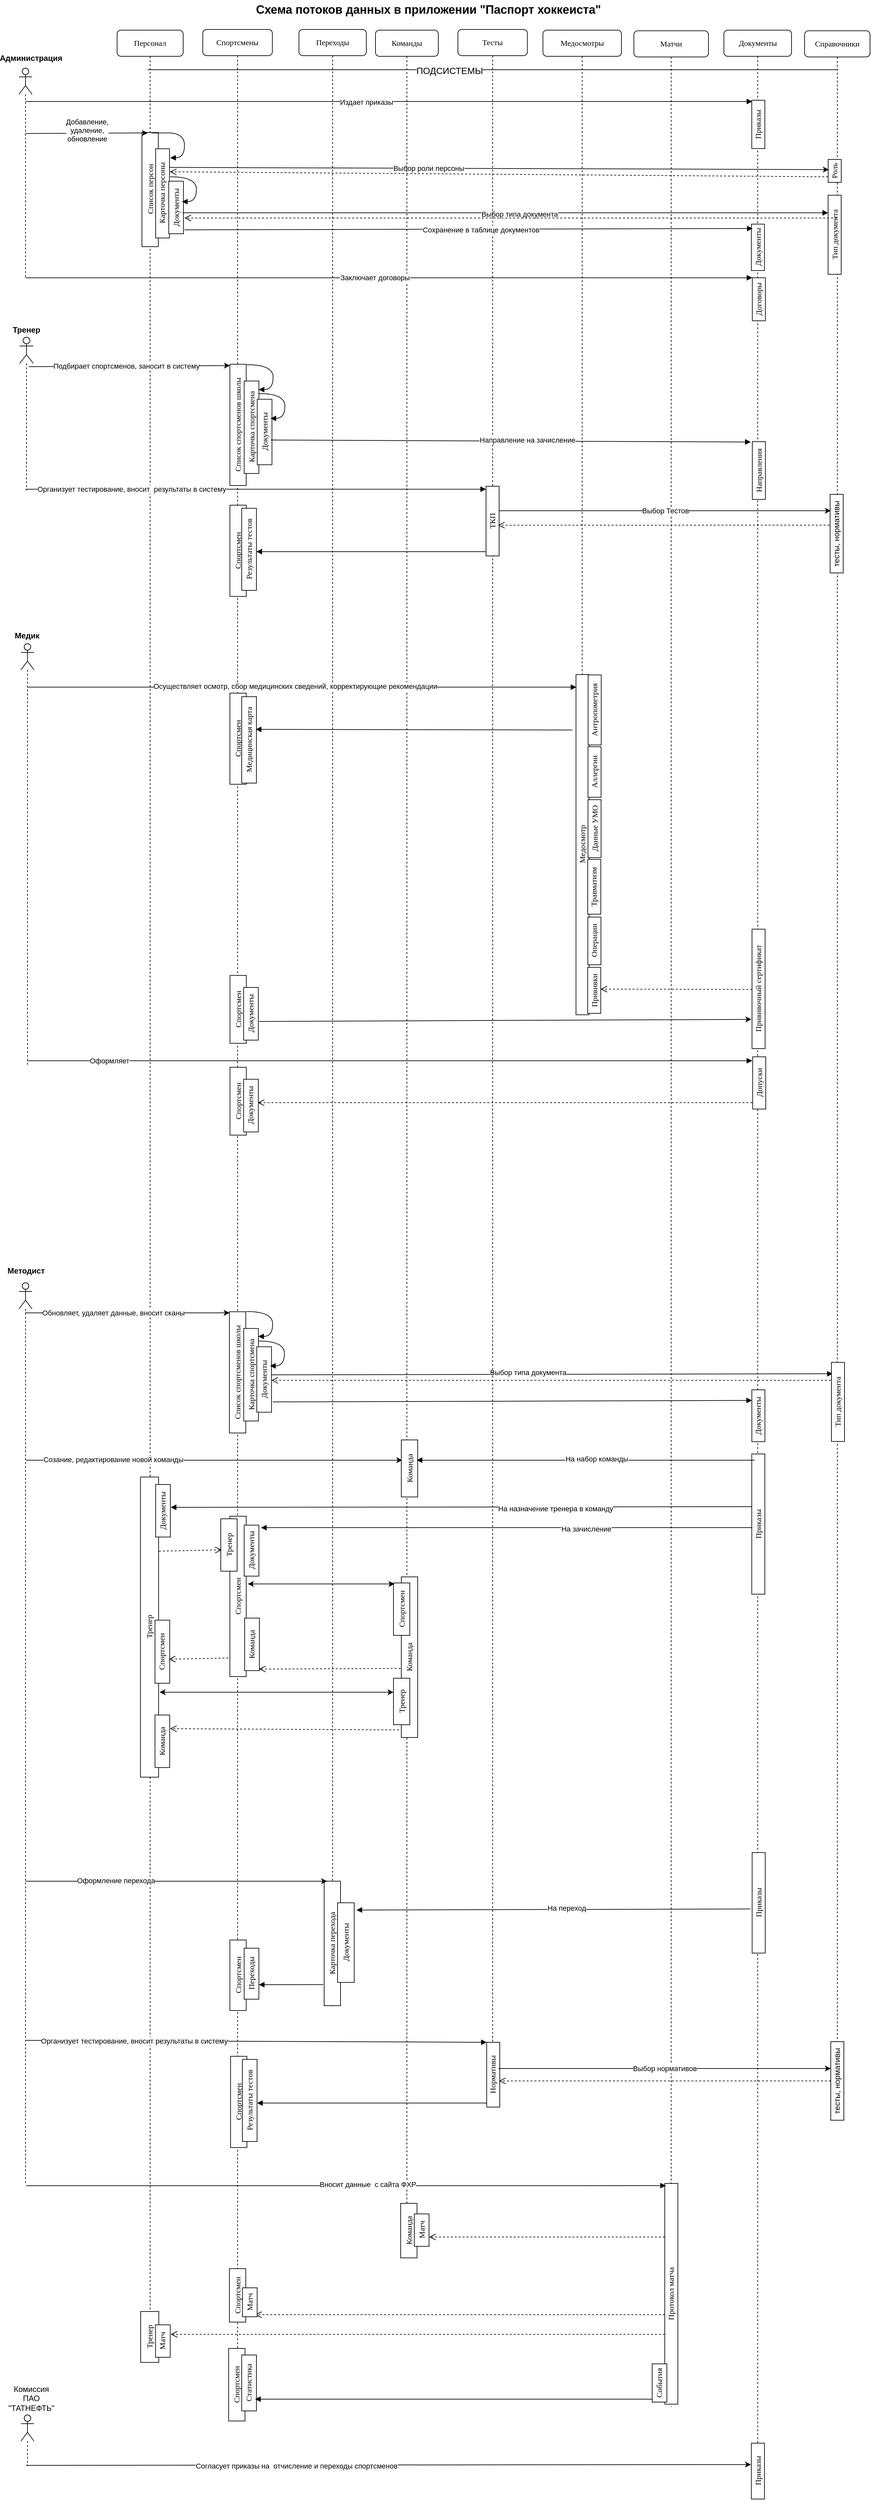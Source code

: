 <mxfile version="22.0.4" type="github">
  <diagram name="Page-1" id="ykxJk71dv9v_vAQylzTN">
    <mxGraphModel dx="1020" dy="720" grid="1" gridSize="10" guides="1" tooltips="1" connect="1" arrows="1" fold="1" page="1" pageScale="1" pageWidth="1169" pageHeight="827" math="0" shadow="0">
      <root>
        <mxCell id="0" />
        <mxCell id="1" parent="0" />
        <mxCell id="f27edlvPX0rT_J85qjWV-23" value="Справочники" style="shape=umlLifeline;perimeter=lifelinePerimeter;whiteSpace=wrap;html=1;container=1;collapsible=0;recursiveResize=0;outlineConnect=0;rounded=1;shadow=0;comic=0;labelBackgroundColor=none;strokeWidth=1;fontFamily=Verdana;fontSize=12;align=center;" parent="1" vertex="1">
          <mxGeometry x="1260" y="81" width="100" height="3189" as="geometry" />
        </mxCell>
        <mxCell id="f27edlvPX0rT_J85qjWV-24" value="Роль" style="html=1;points=[];perimeter=orthogonalPerimeter;rounded=0;shadow=0;comic=0;labelBackgroundColor=none;strokeWidth=1;fontFamily=Verdana;fontSize=12;align=center;rotation=-90;" parent="f27edlvPX0rT_J85qjWV-23" vertex="1">
          <mxGeometry x="28.5" y="204" width="35" height="20" as="geometry" />
        </mxCell>
        <mxCell id="f27edlvPX0rT_J85qjWV-25" value="Тип документа" style="html=1;points=[];perimeter=orthogonalPerimeter;rounded=0;shadow=0;comic=0;labelBackgroundColor=none;strokeWidth=1;fontFamily=Verdana;fontSize=12;align=center;rotation=-90;" parent="f27edlvPX0rT_J85qjWV-23" vertex="1">
          <mxGeometry x="-14.49" y="301.51" width="120.79" height="20" as="geometry" />
        </mxCell>
        <mxCell id="Mqjokr3Y3C_jF4ziscQe-2" value="тесты, нормативы" style="rounded=0;whiteSpace=wrap;html=1;rotation=-90;" parent="f27edlvPX0rT_J85qjWV-23" vertex="1">
          <mxGeometry x="-11" y="758" width="120" height="20" as="geometry" />
        </mxCell>
        <mxCell id="hdvwLAnWylqwT9mtSvy4-13" value="тесты, нормативы" style="rounded=0;whiteSpace=wrap;html=1;rotation=-90;" parent="f27edlvPX0rT_J85qjWV-23" vertex="1">
          <mxGeometry x="-10" y="3121" width="120" height="20" as="geometry" />
        </mxCell>
        <mxCell id="f27edlvPX0rT_J85qjWV-16" value="Матчи" style="shape=umlLifeline;perimeter=lifelinePerimeter;whiteSpace=wrap;html=1;container=1;collapsible=0;recursiveResize=0;outlineConnect=0;rounded=1;shadow=0;comic=0;labelBackgroundColor=none;strokeWidth=1;fontFamily=Verdana;fontSize=12;align=center;" parent="1" vertex="1">
          <mxGeometry x="999" y="81" width="114" height="3629" as="geometry" />
        </mxCell>
        <mxCell id="f27edlvPX0rT_J85qjWV-17" value="Протокол матча" style="html=1;points=[];perimeter=orthogonalPerimeter;rounded=0;shadow=0;comic=0;labelBackgroundColor=none;strokeWidth=1;fontFamily=Verdana;fontSize=12;align=center;rotation=-90;" parent="f27edlvPX0rT_J85qjWV-16" vertex="1">
          <mxGeometry x="-111.31" y="3446.09" width="337.05" height="20" as="geometry" />
        </mxCell>
        <mxCell id="f27edlvPX0rT_J85qjWV-21" value="&lt;div style=&quot;direction: ltr;&quot;&gt;&lt;span style=&quot;background-color: initial;&quot;&gt;События&lt;/span&gt;&lt;/div&gt;" style="html=1;points=[];perimeter=orthogonalPerimeter;rounded=0;shadow=0;comic=0;labelBackgroundColor=none;strokeWidth=1;fontFamily=Verdana;fontSize=12;align=center;direction=west;rotation=-90;" parent="f27edlvPX0rT_J85qjWV-16" vertex="1">
          <mxGeometry x="10" y="3581" width="58.41" height="22.5" as="geometry" />
        </mxCell>
        <mxCell id="f27edlvPX0rT_J85qjWV-26" value="Персонал" style="shape=umlLifeline;perimeter=lifelinePerimeter;whiteSpace=wrap;html=1;container=1;collapsible=0;recursiveResize=0;outlineConnect=0;rounded=1;shadow=0;comic=0;labelBackgroundColor=none;strokeWidth=1;fontFamily=Verdana;fontSize=12;align=center;" parent="1" vertex="1">
          <mxGeometry x="209" y="80" width="101" height="3560" as="geometry" />
        </mxCell>
        <mxCell id="f27edlvPX0rT_J85qjWV-27" value="&lt;div style=&quot;direction: ltr;&quot;&gt;&lt;span style=&quot;background-color: initial;&quot;&gt;Список персон&lt;/span&gt;&lt;/div&gt;" style="html=1;points=[];perimeter=orthogonalPerimeter;rounded=0;shadow=0;comic=0;labelBackgroundColor=none;strokeWidth=1;fontFamily=Verdana;fontSize=12;align=center;direction=west;rotation=-90;" parent="f27edlvPX0rT_J85qjWV-26" vertex="1">
          <mxGeometry x="-36.69" y="231.0" width="174.38" height="25" as="geometry" />
        </mxCell>
        <mxCell id="f27edlvPX0rT_J85qjWV-28" value="&lt;div style=&quot;direction: ltr;&quot;&gt;&lt;span style=&quot;background-color: initial;&quot;&gt;Карточка персоны&lt;/span&gt;&lt;/div&gt;" style="html=1;points=[];perimeter=orthogonalPerimeter;rounded=0;shadow=0;comic=0;labelBackgroundColor=none;strokeWidth=1;fontFamily=Verdana;fontSize=12;align=center;direction=west;rotation=-90;" parent="f27edlvPX0rT_J85qjWV-26" vertex="1">
          <mxGeometry x="1.4" y="238.73" width="136.27" height="21.18" as="geometry" />
        </mxCell>
        <mxCell id="f27edlvPX0rT_J85qjWV-29" value="&lt;div style=&quot;direction: ltr;&quot;&gt;&lt;span style=&quot;background-color: initial;&quot;&gt;Документы&lt;/span&gt;&lt;/div&gt;" style="html=1;points=[];perimeter=orthogonalPerimeter;rounded=0;shadow=0;comic=0;labelBackgroundColor=none;strokeWidth=1;fontFamily=Verdana;fontSize=12;align=center;direction=west;rotation=-90;" parent="f27edlvPX0rT_J85qjWV-26" vertex="1">
          <mxGeometry x="50.1" y="259.6" width="80.2" height="22.5" as="geometry" />
        </mxCell>
        <mxCell id="f27edlvPX0rT_J85qjWV-30" value="" style="html=1;verticalAlign=bottom;endArrow=block;labelBackgroundColor=none;fontFamily=Verdana;fontSize=12;elbow=vertical;edgeStyle=orthogonalEdgeStyle;curved=1;exitX=0.01;exitY=0.44;exitDx=0;exitDy=0;exitPerimeter=0;" parent="f27edlvPX0rT_J85qjWV-26" source="f27edlvPX0rT_J85qjWV-27" edge="1">
          <mxGeometry relative="1" as="geometry">
            <mxPoint x="62.82" y="157" as="sourcePoint" />
            <mxPoint x="81.2" y="195" as="targetPoint" />
            <Array as="points">
              <mxPoint x="52" y="157" />
              <mxPoint x="103" y="157" />
              <mxPoint x="103" y="195" />
            </Array>
          </mxGeometry>
        </mxCell>
        <mxCell id="f27edlvPX0rT_J85qjWV-31" value="" style="html=1;verticalAlign=bottom;endArrow=block;labelBackgroundColor=none;fontFamily=Verdana;fontSize=12;elbow=vertical;edgeStyle=orthogonalEdgeStyle;curved=1;" parent="f27edlvPX0rT_J85qjWV-26" edge="1">
          <mxGeometry relative="1" as="geometry">
            <mxPoint x="81.2" y="224" as="sourcePoint" />
            <mxPoint x="99.2" y="262" as="targetPoint" />
            <Array as="points">
              <mxPoint x="121.2" y="224" />
              <mxPoint x="121.2" y="262" />
            </Array>
          </mxGeometry>
        </mxCell>
        <mxCell id="f27edlvPX0rT_J85qjWV-34" value="Тренер" style="html=1;points=[];perimeter=orthogonalPerimeter;rounded=0;shadow=0;comic=0;labelBackgroundColor=none;strokeWidth=1;fontFamily=Verdana;fontSize=12;align=center;rotation=-90;" parent="f27edlvPX0rT_J85qjWV-26" vertex="1">
          <mxGeometry x="-179.59" y="2425.03" width="458.39" height="27.73" as="geometry" />
        </mxCell>
        <mxCell id="f27edlvPX0rT_J85qjWV-37" value="Тренер" style="html=1;points=[];perimeter=orthogonalPerimeter;rounded=0;shadow=0;comic=0;labelBackgroundColor=none;strokeWidth=1;fontFamily=Verdana;fontSize=12;align=center;rotation=-90;" parent="f27edlvPX0rT_J85qjWV-26" vertex="1">
          <mxGeometry x="11" y="3509.12" width="77.77" height="27.73" as="geometry" />
        </mxCell>
        <mxCell id="f27edlvPX0rT_J85qjWV-38" value="&lt;div style=&quot;direction: ltr;&quot;&gt;&lt;span style=&quot;background-color: initial;&quot;&gt;Матч&lt;/span&gt;&lt;/div&gt;" style="html=1;points=[];perimeter=orthogonalPerimeter;rounded=0;shadow=0;comic=0;labelBackgroundColor=none;strokeWidth=1;fontFamily=Verdana;fontSize=12;align=center;direction=west;rotation=-90;" parent="f27edlvPX0rT_J85qjWV-26" vertex="1">
          <mxGeometry x="45.21" y="3518" width="49.55" height="22.5" as="geometry" />
        </mxCell>
        <mxCell id="f27edlvPX0rT_J85qjWV-99" value="" style="endArrow=classic;html=1;rounded=0;" parent="f27edlvPX0rT_J85qjWV-26" edge="1">
          <mxGeometry width="50" height="50" relative="1" as="geometry">
            <mxPoint x="-140.5" y="1959" as="sourcePoint" />
            <mxPoint x="172" y="1959" as="targetPoint" />
          </mxGeometry>
        </mxCell>
        <mxCell id="f27edlvPX0rT_J85qjWV-100" value="Обновляет, удаляет данные, вносит сканы" style="edgeLabel;html=1;align=center;verticalAlign=middle;resizable=0;points=[];" parent="f27edlvPX0rT_J85qjWV-99" vertex="1" connectable="0">
          <mxGeometry x="-0.497" y="1" relative="1" as="geometry">
            <mxPoint x="56" y="1" as="offset" />
          </mxGeometry>
        </mxCell>
        <mxCell id="tbXqZCxcv9YD3rP0Q4Ke-30" value="&lt;div style=&quot;direction: ltr;&quot;&gt;&lt;span style=&quot;background-color: initial;&quot;&gt;Команда&lt;/span&gt;&lt;/div&gt;" style="html=1;points=[];perimeter=orthogonalPerimeter;rounded=0;shadow=0;comic=0;labelBackgroundColor=none;strokeWidth=1;fontFamily=Verdana;fontSize=12;align=center;direction=west;rotation=-90;" parent="f27edlvPX0rT_J85qjWV-26" vertex="1">
          <mxGeometry x="29.08" y="2602" width="80.2" height="22.5" as="geometry" />
        </mxCell>
        <mxCell id="tbXqZCxcv9YD3rP0Q4Ke-44" value="&lt;div style=&quot;direction: ltr;&quot;&gt;&lt;span style=&quot;background-color: initial;&quot;&gt;Спортсмен&lt;/span&gt;&lt;/div&gt;" style="html=1;points=[];perimeter=orthogonalPerimeter;rounded=0;shadow=0;comic=0;labelBackgroundColor=none;strokeWidth=1;fontFamily=Verdana;fontSize=12;align=center;direction=west;rotation=-90;" parent="f27edlvPX0rT_J85qjWV-26" vertex="1">
          <mxGeometry x="20.97" y="2465.23" width="96.41" height="22.5" as="geometry" />
        </mxCell>
        <mxCell id="f27edlvPX0rT_J85qjWV-39" value="" style="endArrow=classic;html=1;rounded=0;entryX=0.557;entryY=0.05;entryDx=0;entryDy=0;entryPerimeter=0;exitX=0.209;exitY=-0.025;exitDx=0;exitDy=0;exitPerimeter=0;" parent="1" source="f27edlvPX0rT_J85qjWV-28" target="f27edlvPX0rT_J85qjWV-24" edge="1">
          <mxGeometry width="50" height="50" relative="1" as="geometry">
            <mxPoint x="292" y="492" as="sourcePoint" />
            <mxPoint x="952" y="492" as="targetPoint" />
            <Array as="points" />
          </mxGeometry>
        </mxCell>
        <mxCell id="f27edlvPX0rT_J85qjWV-40" value="Выбор роли персоны" style="edgeLabel;html=1;align=center;verticalAlign=middle;resizable=0;points=[];" parent="f27edlvPX0rT_J85qjWV-39" vertex="1" connectable="0">
          <mxGeometry x="-0.215" relative="1" as="geometry">
            <mxPoint as="offset" />
          </mxGeometry>
        </mxCell>
        <mxCell id="f27edlvPX0rT_J85qjWV-41" value="" style="endArrow=classic;html=1;rounded=0;entryX=0.004;entryY=0.64;entryDx=0;entryDy=0;entryPerimeter=0;" parent="1" target="f27edlvPX0rT_J85qjWV-27" edge="1">
          <mxGeometry width="50" height="50" relative="1" as="geometry">
            <mxPoint x="69.5" y="237.936" as="sourcePoint" />
            <mxPoint x="250" y="238" as="targetPoint" />
          </mxGeometry>
        </mxCell>
        <mxCell id="f27edlvPX0rT_J85qjWV-42" value="Добавление,&lt;br&gt;удаление,&lt;br&gt;обновление" style="edgeLabel;html=1;align=center;verticalAlign=middle;resizable=0;points=[];" parent="f27edlvPX0rT_J85qjWV-41" vertex="1" connectable="0">
          <mxGeometry x="-0.572" y="1" relative="1" as="geometry">
            <mxPoint x="53" y="-4" as="offset" />
          </mxGeometry>
        </mxCell>
        <mxCell id="f27edlvPX0rT_J85qjWV-43" value="Переходы" style="shape=umlLifeline;perimeter=lifelinePerimeter;whiteSpace=wrap;html=1;container=1;collapsible=0;recursiveResize=0;outlineConnect=0;rounded=1;shadow=0;comic=0;labelBackgroundColor=none;strokeWidth=1;fontFamily=Verdana;fontSize=12;align=center;" parent="1" vertex="1">
          <mxGeometry x="487" y="79" width="103" height="3021" as="geometry" />
        </mxCell>
        <mxCell id="f27edlvPX0rT_J85qjWV-44" value="&lt;div style=&quot;direction: ltr;&quot;&gt;&lt;span style=&quot;background-color: initial;&quot;&gt;Карточка перехода&lt;/span&gt;&lt;/div&gt;" style="html=1;points=[];perimeter=orthogonalPerimeter;rounded=0;shadow=0;comic=0;labelBackgroundColor=none;strokeWidth=1;fontFamily=Verdana;fontSize=12;align=center;direction=west;rotation=-90;" parent="f27edlvPX0rT_J85qjWV-43" vertex="1">
          <mxGeometry x="-44.06" y="2910.48" width="190.18" height="25" as="geometry" />
        </mxCell>
        <mxCell id="f27edlvPX0rT_J85qjWV-47" value="&lt;div style=&quot;direction: ltr;&quot;&gt;Документы&lt;/div&gt;" style="html=1;points=[];perimeter=orthogonalPerimeter;rounded=0;shadow=0;comic=0;labelBackgroundColor=none;strokeWidth=1;fontFamily=Verdana;fontSize=12;align=center;direction=west;rotation=-90;" parent="f27edlvPX0rT_J85qjWV-43" vertex="1">
          <mxGeometry x="10.93" y="2909" width="121.63" height="25.49" as="geometry" />
        </mxCell>
        <mxCell id="f27edlvPX0rT_J85qjWV-50" value="" style="shape=umlLifeline;perimeter=lifelinePerimeter;whiteSpace=wrap;html=1;container=1;dropTarget=0;collapsible=0;recursiveResize=0;outlineConnect=0;portConstraint=eastwest;newEdgeStyle={&quot;curved&quot;:0,&quot;rounded&quot;:0};participant=umlActor;" parent="1" vertex="1">
          <mxGeometry x="59" y="1993" width="20" height="1377" as="geometry" />
        </mxCell>
        <mxCell id="f27edlvPX0rT_J85qjWV-51" value="" style="endArrow=classic;html=1;rounded=0;" parent="1" source="f27edlvPX0rT_J85qjWV-50" edge="1">
          <mxGeometry width="50" height="50" relative="1" as="geometry">
            <mxPoint x="71.78" y="2907.03" as="sourcePoint" />
            <mxPoint x="530" y="2907" as="targetPoint" />
            <Array as="points">
              <mxPoint x="157.85" y="2907.03" />
            </Array>
          </mxGeometry>
        </mxCell>
        <mxCell id="f27edlvPX0rT_J85qjWV-52" value="Оформление перехода" style="edgeLabel;html=1;align=center;verticalAlign=middle;resizable=0;points=[];" parent="f27edlvPX0rT_J85qjWV-51" vertex="1" connectable="0">
          <mxGeometry x="-0.572" y="1" relative="1" as="geometry">
            <mxPoint x="39" as="offset" />
          </mxGeometry>
        </mxCell>
        <mxCell id="f27edlvPX0rT_J85qjWV-82" value="&lt;div style=&quot;direction: ltr;&quot;&gt;&lt;span style=&quot;background-color: initial;&quot;&gt;Документы&lt;/span&gt;&lt;/div&gt;" style="html=1;points=[];perimeter=orthogonalPerimeter;rounded=0;shadow=0;comic=0;labelBackgroundColor=none;strokeWidth=1;fontFamily=Verdana;fontSize=12;align=center;direction=west;rotation=-90;" parent="1" vertex="1">
          <mxGeometry x="239.09" y="2330" width="80.2" height="22.5" as="geometry" />
        </mxCell>
        <mxCell id="f27edlvPX0rT_J85qjWV-83" value="" style="endArrow=classic;html=1;rounded=0;entryX=0.9;entryY=0.962;entryDx=0;entryDy=0;entryPerimeter=0;" parent="1" edge="1">
          <mxGeometry width="50" height="50" relative="1" as="geometry">
            <mxPoint x="69.75" y="2263.998" as="sourcePoint" />
            <mxPoint x="644.995" y="2263.979" as="targetPoint" />
          </mxGeometry>
        </mxCell>
        <mxCell id="f27edlvPX0rT_J85qjWV-84" value="&lt;b&gt;&lt;font style=&quot;font-size: 12px;&quot;&gt;Тренер&lt;/font&gt;&lt;/b&gt;" style="edgeLabel;html=1;align=center;verticalAlign=middle;resizable=0;points=[];" parent="f27edlvPX0rT_J85qjWV-83" vertex="1" connectable="0">
          <mxGeometry x="-0.497" y="1" relative="1" as="geometry">
            <mxPoint x="-144" y="-1725" as="offset" />
          </mxGeometry>
        </mxCell>
        <mxCell id="tbXqZCxcv9YD3rP0Q4Ke-26" value="Созание, редактирование новой команды" style="edgeLabel;html=1;align=center;verticalAlign=middle;resizable=0;points=[];" parent="f27edlvPX0rT_J85qjWV-83" vertex="1" connectable="0">
          <mxGeometry x="-0.535" y="1" relative="1" as="geometry">
            <mxPoint as="offset" />
          </mxGeometry>
        </mxCell>
        <mxCell id="LgTRukzydeiG_BwK3OPo-49" value="&lt;b&gt;&lt;font style=&quot;font-size: 12px;&quot;&gt;Медик&lt;/font&gt;&lt;/b&gt;" style="edgeLabel;html=1;align=center;verticalAlign=middle;resizable=0;points=[];" parent="f27edlvPX0rT_J85qjWV-83" vertex="1" connectable="0">
          <mxGeometry x="-0.497" y="1" relative="1" as="geometry">
            <mxPoint x="-143" y="-1258" as="offset" />
          </mxGeometry>
        </mxCell>
        <mxCell id="f27edlvPX0rT_J85qjWV-91" value="" style="html=1;verticalAlign=bottom;endArrow=block;curved=0;rounded=0;exitX=0.602;exitY=0.064;exitDx=0;exitDy=0;exitPerimeter=0;" parent="1" source="f27edlvPX0rT_J85qjWV-29" target="f27edlvPX0rT_J85qjWV-25" edge="1">
          <mxGeometry width="80" relative="1" as="geometry">
            <mxPoint x="739" y="697" as="sourcePoint" />
            <mxPoint x="1336.005" y="566.03" as="targetPoint" />
          </mxGeometry>
        </mxCell>
        <mxCell id="f27edlvPX0rT_J85qjWV-92" value="Выбор типа документа" style="edgeLabel;html=1;align=center;verticalAlign=middle;resizable=0;points=[];" parent="f27edlvPX0rT_J85qjWV-91" vertex="1" connectable="0">
          <mxGeometry x="-0.278" y="-2" relative="1" as="geometry">
            <mxPoint x="158" as="offset" />
          </mxGeometry>
        </mxCell>
        <mxCell id="f27edlvPX0rT_J85qjWV-94" value="" style="html=1;verticalAlign=bottom;endArrow=open;dashed=1;endSize=8;curved=0;rounded=0;entryX=0.851;entryY=-0.069;entryDx=0;entryDy=0;entryPerimeter=0;" parent="1" source="f27edlvPX0rT_J85qjWV-23" edge="1">
          <mxGeometry relative="1" as="geometry">
            <mxPoint x="1341.895" y="368.943" as="sourcePoint" />
            <mxPoint x="312.002" y="367.0" as="targetPoint" />
          </mxGeometry>
        </mxCell>
        <mxCell id="f27edlvPX0rT_J85qjWV-95" value="" style="html=1;verticalAlign=bottom;endArrow=open;dashed=1;endSize=8;curved=0;rounded=0;exitX=0.243;exitY=0;exitDx=0;exitDy=0;exitPerimeter=0;entryX=0.258;entryY=-0.025;entryDx=0;entryDy=0;entryPerimeter=0;" parent="1" source="f27edlvPX0rT_J85qjWV-24" target="f27edlvPX0rT_J85qjWV-28" edge="1">
          <mxGeometry relative="1" as="geometry">
            <mxPoint x="819" y="727" as="sourcePoint" />
            <mxPoint x="289" y="507" as="targetPoint" />
          </mxGeometry>
        </mxCell>
        <mxCell id="f27edlvPX0rT_J85qjWV-96" value="" style="html=1;verticalAlign=bottom;endArrow=block;curved=0;rounded=0;exitX=0.429;exitY=0.062;exitDx=0;exitDy=0;exitPerimeter=0;entryX=0.856;entryY=0.1;entryDx=0;entryDy=0;entryPerimeter=0;" parent="1" source="tbXqZCxcv9YD3rP0Q4Ke-6" target="hdvwLAnWylqwT9mtSvy4-1" edge="1">
          <mxGeometry width="80" relative="1" as="geometry">
            <mxPoint x="448.008" y="2128.05" as="sourcePoint" />
            <mxPoint x="1350" y="2135" as="targetPoint" />
          </mxGeometry>
        </mxCell>
        <mxCell id="f27edlvPX0rT_J85qjWV-97" value="Выбор типа документа" style="edgeLabel;html=1;align=center;verticalAlign=middle;resizable=0;points=[];" parent="f27edlvPX0rT_J85qjWV-96" vertex="1" connectable="0">
          <mxGeometry x="0.114" y="-2" relative="1" as="geometry">
            <mxPoint x="-85" y="-5" as="offset" />
          </mxGeometry>
        </mxCell>
        <mxCell id="f27edlvPX0rT_J85qjWV-132" value="" style="html=1;verticalAlign=bottom;endArrow=open;dashed=1;endSize=8;curved=0;rounded=0;" parent="1" source="f27edlvPX0rT_J85qjWV-17" edge="1">
          <mxGeometry relative="1" as="geometry">
            <mxPoint x="790" y="3579" as="sourcePoint" />
            <mxPoint x="420" y="3569" as="targetPoint" />
          </mxGeometry>
        </mxCell>
        <mxCell id="f27edlvPX0rT_J85qjWV-140" value="&lt;b&gt;Методист&lt;/b&gt;" style="text;html=1;strokeColor=none;fillColor=none;align=center;verticalAlign=middle;whiteSpace=wrap;rounded=0;" parent="1" vertex="1">
          <mxGeometry x="37.5" y="1959" width="64" height="32" as="geometry" />
        </mxCell>
        <mxCell id="f27edlvPX0rT_J85qjWV-141" value="&lt;font style=&quot;font-size: 18px;&quot;&gt;&lt;b style=&quot;&quot;&gt;Схема потоков данных в приложении &quot;Паспорт хоккеиста&quot;&lt;/b&gt;&lt;/font&gt;" style="text;html=1;strokeColor=none;fillColor=none;align=center;verticalAlign=middle;whiteSpace=wrap;rounded=0;" parent="1" vertex="1">
          <mxGeometry x="310" y="34" width="750" height="30" as="geometry" />
        </mxCell>
        <mxCell id="f27edlvPX0rT_J85qjWV-144" value="Спортсмены" style="shape=umlLifeline;perimeter=lifelinePerimeter;whiteSpace=wrap;html=1;container=0;collapsible=0;recursiveResize=0;outlineConnect=0;rounded=1;shadow=0;comic=0;labelBackgroundColor=none;strokeWidth=1;fontFamily=Verdana;fontSize=12;align=center;" parent="1" vertex="1">
          <mxGeometry x="340" y="79" width="106.37" height="3651" as="geometry" />
        </mxCell>
        <mxCell id="tbXqZCxcv9YD3rP0Q4Ke-1" value="&lt;div style=&quot;direction: ltr;&quot;&gt;Спортсмен&lt;/div&gt;" style="html=1;points=[];perimeter=orthogonalPerimeter;rounded=0;shadow=0;comic=0;labelBackgroundColor=none;strokeWidth=1;fontFamily=Verdana;fontSize=12;align=center;direction=west;rotation=-90;" parent="1" vertex="1">
          <mxGeometry x="271.44" y="2459.56" width="244.9" height="25" as="geometry" />
        </mxCell>
        <mxCell id="tbXqZCxcv9YD3rP0Q4Ke-2" value="&lt;div style=&quot;direction: ltr;&quot;&gt;&lt;span style=&quot;background-color: initial;&quot;&gt;Документы&lt;/span&gt;&lt;/div&gt;" style="html=1;points=[];perimeter=orthogonalPerimeter;rounded=0;shadow=0;comic=0;labelBackgroundColor=none;strokeWidth=1;fontFamily=Verdana;fontSize=12;align=center;direction=west;rotation=-90;" parent="1" vertex="1">
          <mxGeometry x="375.56" y="2390.88" width="77.88" height="22.5" as="geometry" />
        </mxCell>
        <mxCell id="tbXqZCxcv9YD3rP0Q4Ke-3" value="&lt;div style=&quot;direction: ltr;&quot;&gt;&lt;span style=&quot;background-color: initial;&quot;&gt;Список спортсменов школы&lt;/span&gt;&lt;/div&gt;" style="html=1;points=[];perimeter=orthogonalPerimeter;rounded=0;shadow=0;comic=0;labelBackgroundColor=none;strokeWidth=1;fontFamily=Verdana;fontSize=12;align=center;direction=west;rotation=-90;" parent="1" vertex="1">
          <mxGeometry x="300.58" y="2117.4" width="185.21" height="25" as="geometry" />
        </mxCell>
        <mxCell id="tbXqZCxcv9YD3rP0Q4Ke-4" value="" style="html=1;verticalAlign=bottom;endArrow=block;labelBackgroundColor=none;fontFamily=Verdana;fontSize=12;elbow=vertical;edgeStyle=orthogonalEdgeStyle;curved=1;" parent="1" edge="1">
          <mxGeometry relative="1" as="geometry">
            <mxPoint x="406.81" y="2037" as="sourcePoint" />
            <mxPoint x="424.81" y="2075" as="targetPoint" />
            <Array as="points">
              <mxPoint x="446.81" y="2037" />
              <mxPoint x="446.81" y="2075" />
            </Array>
          </mxGeometry>
        </mxCell>
        <mxCell id="tbXqZCxcv9YD3rP0Q4Ke-5" value="&lt;div style=&quot;direction: ltr;&quot;&gt;&lt;span style=&quot;background-color: initial;&quot;&gt;Карточка спортсмена&lt;/span&gt;&lt;/div&gt;" style="html=1;points=[];perimeter=orthogonalPerimeter;rounded=0;shadow=0;comic=0;labelBackgroundColor=none;strokeWidth=1;fontFamily=Verdana;fontSize=12;align=center;direction=west;rotation=-90;" parent="1" vertex="1">
          <mxGeometry x="343.18" y="2122.25" width="141.25" height="22.5" as="geometry" />
        </mxCell>
        <mxCell id="tbXqZCxcv9YD3rP0Q4Ke-6" value="&lt;div style=&quot;direction: ltr;&quot;&gt;&lt;span style=&quot;background-color: initial;&quot;&gt;Документы&lt;/span&gt;&lt;/div&gt;" style="html=1;points=[];perimeter=orthogonalPerimeter;rounded=0;shadow=0;comic=0;labelBackgroundColor=none;strokeWidth=1;fontFamily=Verdana;fontSize=12;align=center;direction=west;rotation=-90;" parent="1" vertex="1">
          <mxGeometry x="383.81" y="2129.5" width="100" height="22.5" as="geometry" />
        </mxCell>
        <mxCell id="tbXqZCxcv9YD3rP0Q4Ke-7" value="" style="html=1;verticalAlign=bottom;endArrow=block;labelBackgroundColor=none;fontFamily=Verdana;fontSize=12;elbow=vertical;edgeStyle=orthogonalEdgeStyle;curved=1;" parent="1" edge="1">
          <mxGeometry relative="1" as="geometry">
            <mxPoint x="424.81" y="2082" as="sourcePoint" />
            <mxPoint x="442.81" y="2120" as="targetPoint" />
            <Array as="points">
              <mxPoint x="464.81" y="2082" />
              <mxPoint x="464.81" y="2120" />
            </Array>
          </mxGeometry>
        </mxCell>
        <mxCell id="tbXqZCxcv9YD3rP0Q4Ke-8" value="&lt;div style=&quot;direction: ltr;&quot;&gt;Спортсмен&lt;/div&gt;" style="html=1;points=[];perimeter=orthogonalPerimeter;rounded=0;shadow=0;comic=0;labelBackgroundColor=none;strokeWidth=1;fontFamily=Verdana;fontSize=12;align=center;direction=west;rotation=-90;" parent="1" vertex="1">
          <mxGeometry x="352.38" y="3527" width="81.6" height="25" as="geometry" />
        </mxCell>
        <mxCell id="tbXqZCxcv9YD3rP0Q4Ke-9" value="&lt;div style=&quot;direction: ltr;&quot;&gt;&lt;span style=&quot;background-color: initial;&quot;&gt;Матч&lt;/span&gt;&lt;/div&gt;" style="html=1;points=[];perimeter=orthogonalPerimeter;rounded=0;shadow=0;comic=0;labelBackgroundColor=none;strokeWidth=1;fontFamily=Verdana;fontSize=12;align=center;direction=west;rotation=-90;" parent="1" vertex="1">
          <mxGeometry x="389.78" y="3538.8" width="44.2" height="22.5" as="geometry" />
        </mxCell>
        <mxCell id="tbXqZCxcv9YD3rP0Q4Ke-10" value="&lt;div style=&quot;direction: ltr;&quot;&gt;Спортсмен&lt;/div&gt;" style="html=1;points=[];perimeter=orthogonalPerimeter;rounded=0;shadow=0;comic=0;labelBackgroundColor=none;strokeWidth=1;fontFamily=Verdana;fontSize=12;align=center;direction=west;rotation=-90;" parent="1" vertex="1">
          <mxGeometry x="336.64" y="3663.4" width="110.8" height="25" as="geometry" />
        </mxCell>
        <mxCell id="tbXqZCxcv9YD3rP0Q4Ke-11" value="&lt;div style=&quot;direction: ltr;&quot;&gt;&lt;span style=&quot;background-color: initial;&quot;&gt;Статистика&lt;/span&gt;&lt;/div&gt;" style="html=1;points=[];perimeter=orthogonalPerimeter;rounded=0;shadow=0;comic=0;labelBackgroundColor=none;strokeWidth=1;fontFamily=Verdana;fontSize=12;align=center;direction=west;rotation=-90;" parent="1" vertex="1">
          <mxGeometry x="368.04" y="3662" width="85.4" height="22.5" as="geometry" />
        </mxCell>
        <mxCell id="tbXqZCxcv9YD3rP0Q4Ke-18" value="&lt;div style=&quot;direction: ltr;&quot;&gt;Спортсмен&lt;/div&gt;" style="html=1;points=[];perimeter=orthogonalPerimeter;rounded=0;shadow=0;comic=0;labelBackgroundColor=none;strokeWidth=1;fontFamily=Verdana;fontSize=12;align=center;direction=west;rotation=-90;" parent="1" vertex="1">
          <mxGeometry x="340" y="3038.12" width="107.77" height="25" as="geometry" />
        </mxCell>
        <mxCell id="tbXqZCxcv9YD3rP0Q4Ke-19" value="&lt;div style=&quot;direction: ltr;&quot;&gt;&lt;span style=&quot;background-color: initial;&quot;&gt;Переходы&lt;/span&gt;&lt;/div&gt;" style="html=1;points=[];perimeter=orthogonalPerimeter;rounded=0;shadow=0;comic=0;labelBackgroundColor=none;strokeWidth=1;fontFamily=Verdana;fontSize=12;align=center;direction=west;rotation=-90;" parent="1" vertex="1">
          <mxGeometry x="375.56" y="3037" width="77.88" height="22.5" as="geometry" />
        </mxCell>
        <mxCell id="tbXqZCxcv9YD3rP0Q4Ke-22" value="" style="html=1;verticalAlign=bottom;endArrow=block;curved=0;rounded=0;exitX=0.831;exitY=1.061;exitDx=0;exitDy=0;exitPerimeter=0;" parent="1" source="f27edlvPX0rT_J85qjWV-44" target="tbXqZCxcv9YD3rP0Q4Ke-19" edge="1">
          <mxGeometry width="80" relative="1" as="geometry">
            <mxPoint x="520" y="3189" as="sourcePoint" />
            <mxPoint x="470" y="3129" as="targetPoint" />
            <Array as="points">
              <mxPoint x="480" y="3065" />
            </Array>
          </mxGeometry>
        </mxCell>
        <mxCell id="f27edlvPX0rT_J85qjWV-117" value="" style="endArrow=classic;startArrow=classic;html=1;rounded=0;exitX=0.283;exitY=1.055;exitDx=0;exitDy=0;exitPerimeter=0;" parent="1" source="f27edlvPX0rT_J85qjWV-34" target="tbXqZCxcv9YD3rP0Q4Ke-28" edge="1">
          <mxGeometry width="50" height="50" relative="1" as="geometry">
            <mxPoint x="272" y="2674" as="sourcePoint" />
            <mxPoint x="630" y="2674" as="targetPoint" />
            <Array as="points" />
          </mxGeometry>
        </mxCell>
        <mxCell id="f27edlvPX0rT_J85qjWV-15" value="" style="html=1;verticalAlign=bottom;endArrow=open;dashed=1;endSize=8;curved=0;rounded=0;exitX=0.9;exitY=0.047;exitDx=0;exitDy=0;exitPerimeter=0;entryX=0.26;entryY=-0.025;entryDx=0;entryDy=0;entryPerimeter=0;" parent="1" source="LgTRukzydeiG_BwK3OPo-28" target="tbXqZCxcv9YD3rP0Q4Ke-30" edge="1">
          <mxGeometry relative="1" as="geometry">
            <mxPoint x="643.5" y="2707" as="sourcePoint" />
            <mxPoint x="300" y="2705" as="targetPoint" />
          </mxGeometry>
        </mxCell>
        <mxCell id="tbXqZCxcv9YD3rP0Q4Ke-32" value="&lt;div style=&quot;direction: ltr;&quot;&gt;&lt;span style=&quot;background-color: initial;&quot;&gt;Команда&lt;/span&gt;&lt;/div&gt;" style="html=1;points=[];perimeter=orthogonalPerimeter;rounded=0;shadow=0;comic=0;labelBackgroundColor=none;strokeWidth=1;fontFamily=Verdana;fontSize=12;align=center;direction=west;rotation=-90;" parent="1" vertex="1">
          <mxGeometry x="375.16" y="2534" width="80.2" height="22.5" as="geometry" />
        </mxCell>
        <mxCell id="tbXqZCxcv9YD3rP0Q4Ke-33" value="" style="html=1;verticalAlign=bottom;endArrow=open;dashed=1;endSize=8;curved=0;rounded=0;exitX=1.161;exitY=0.613;exitDx=0;exitDy=0;exitPerimeter=0;entryX=0.971;entryY=0.023;entryDx=0;entryDy=0;entryPerimeter=0;" parent="1" target="tbXqZCxcv9YD3rP0Q4Ke-32" edge="1">
          <mxGeometry relative="1" as="geometry">
            <mxPoint x="648.295" y="2582" as="sourcePoint" />
            <mxPoint x="430" y="2582" as="targetPoint" />
          </mxGeometry>
        </mxCell>
        <mxCell id="tbXqZCxcv9YD3rP0Q4Ke-36" value="&lt;div style=&quot;direction: ltr;&quot;&gt;&lt;span style=&quot;background-color: initial;&quot;&gt;Список спортсменов школы&lt;/span&gt;&lt;/div&gt;" style="html=1;points=[];perimeter=orthogonalPerimeter;rounded=0;shadow=0;comic=0;labelBackgroundColor=none;strokeWidth=1;fontFamily=Verdana;fontSize=12;align=center;direction=west;rotation=-90;" parent="1" vertex="1">
          <mxGeometry x="301.28" y="670.4" width="185.21" height="25" as="geometry" />
        </mxCell>
        <mxCell id="tbXqZCxcv9YD3rP0Q4Ke-37" value="" style="html=1;verticalAlign=bottom;endArrow=block;labelBackgroundColor=none;fontFamily=Verdana;fontSize=12;elbow=vertical;edgeStyle=orthogonalEdgeStyle;curved=1;" parent="1" edge="1">
          <mxGeometry relative="1" as="geometry">
            <mxPoint x="407.51" y="591" as="sourcePoint" />
            <mxPoint x="425.51" y="629" as="targetPoint" />
            <Array as="points">
              <mxPoint x="447.51" y="591" />
              <mxPoint x="447.51" y="629" />
            </Array>
          </mxGeometry>
        </mxCell>
        <mxCell id="tbXqZCxcv9YD3rP0Q4Ke-38" value="&lt;div style=&quot;direction: ltr;&quot;&gt;&lt;span style=&quot;background-color: initial;&quot;&gt;Карточка спортсмена&lt;/span&gt;&lt;/div&gt;" style="html=1;points=[];perimeter=orthogonalPerimeter;rounded=0;shadow=0;comic=0;labelBackgroundColor=none;strokeWidth=1;fontFamily=Verdana;fontSize=12;align=center;direction=west;rotation=-90;" parent="1" vertex="1">
          <mxGeometry x="343.88" y="675.25" width="141.25" height="22.5" as="geometry" />
        </mxCell>
        <mxCell id="tbXqZCxcv9YD3rP0Q4Ke-39" value="&lt;div style=&quot;direction: ltr;&quot;&gt;&lt;span style=&quot;background-color: initial;&quot;&gt;Документы&lt;/span&gt;&lt;/div&gt;" style="html=1;points=[];perimeter=orthogonalPerimeter;rounded=0;shadow=0;comic=0;labelBackgroundColor=none;strokeWidth=1;fontFamily=Verdana;fontSize=12;align=center;direction=west;rotation=-90;" parent="1" vertex="1">
          <mxGeometry x="384.51" y="682.5" width="100" height="22.5" as="geometry" />
        </mxCell>
        <mxCell id="tbXqZCxcv9YD3rP0Q4Ke-40" value="" style="html=1;verticalAlign=bottom;endArrow=block;labelBackgroundColor=none;fontFamily=Verdana;fontSize=12;elbow=vertical;edgeStyle=orthogonalEdgeStyle;curved=1;" parent="1" edge="1">
          <mxGeometry relative="1" as="geometry">
            <mxPoint x="425.51" y="635" as="sourcePoint" />
            <mxPoint x="443.51" y="673" as="targetPoint" />
            <Array as="points">
              <mxPoint x="465.51" y="635" />
              <mxPoint x="465.51" y="673" />
            </Array>
          </mxGeometry>
        </mxCell>
        <mxCell id="f27edlvPX0rT_J85qjWV-59" value="" style="endArrow=classic;html=1;rounded=0;exitX=0.5;exitY=0.5;exitDx=0;exitDy=0;exitPerimeter=0;" parent="1" edge="1">
          <mxGeometry width="50" height="50" relative="1" as="geometry">
            <mxPoint x="74" y="594" as="sourcePoint" />
            <mxPoint x="381.385" y="592.295" as="targetPoint" />
          </mxGeometry>
        </mxCell>
        <mxCell id="tbXqZCxcv9YD3rP0Q4Ke-34" value="Подбирает спортсменов, заносит в систему" style="edgeLabel;html=1;align=center;verticalAlign=middle;resizable=0;points=[];" parent="f27edlvPX0rT_J85qjWV-59" vertex="1" connectable="0">
          <mxGeometry x="-0.028" y="-4" relative="1" as="geometry">
            <mxPoint x="-1" y="-4" as="offset" />
          </mxGeometry>
        </mxCell>
        <mxCell id="tbXqZCxcv9YD3rP0Q4Ke-45" value="Тренер" style="html=1;points=[];perimeter=orthogonalPerimeter;rounded=0;shadow=0;comic=0;labelBackgroundColor=none;strokeWidth=1;fontFamily=Verdana;fontSize=12;align=center;direction=north;rotation=-90;" parent="1" vertex="1">
          <mxGeometry x="340" y="2381" width="80" height="25" as="geometry" />
        </mxCell>
        <mxCell id="tbXqZCxcv9YD3rP0Q4Ke-49" value="" style="shape=umlLifeline;perimeter=lifelinePerimeter;whiteSpace=wrap;html=1;container=1;dropTarget=0;collapsible=0;recursiveResize=0;outlineConnect=0;portConstraint=eastwest;newEdgeStyle={&quot;curved&quot;:0,&quot;rounded&quot;:0};participant=umlActor;" parent="1" vertex="1">
          <mxGeometry x="60" y="549" width="21" height="234" as="geometry" />
        </mxCell>
        <mxCell id="tbXqZCxcv9YD3rP0Q4Ke-54" value="" style="html=1;verticalAlign=bottom;endArrow=block;curved=0;rounded=0;" parent="1" source="f27edlvPX0rT_J85qjWV-21" edge="1">
          <mxGeometry width="80" relative="1" as="geometry">
            <mxPoint x="781.955" y="3698.25" as="sourcePoint" />
            <mxPoint x="420" y="3698" as="targetPoint" />
          </mxGeometry>
        </mxCell>
        <mxCell id="tbXqZCxcv9YD3rP0Q4Ke-56" value="Тесты" style="shape=umlLifeline;perimeter=lifelinePerimeter;whiteSpace=wrap;html=1;container=1;collapsible=0;recursiveResize=0;outlineConnect=0;rounded=1;shadow=0;comic=0;labelBackgroundColor=none;strokeWidth=1;fontFamily=Verdana;fontSize=12;align=center;" parent="1" vertex="1">
          <mxGeometry x="730" y="79" width="106.23" height="3171" as="geometry" />
        </mxCell>
        <mxCell id="tbXqZCxcv9YD3rP0Q4Ke-58" value="ТКП" style="html=1;points=[];perimeter=orthogonalPerimeter;rounded=0;shadow=0;comic=0;labelBackgroundColor=none;strokeWidth=1;fontFamily=Verdana;fontSize=12;align=center;rotation=-90;" parent="tbXqZCxcv9YD3rP0Q4Ke-56" vertex="1">
          <mxGeometry x="-0.24" y="740.81" width="106.47" height="20" as="geometry" />
        </mxCell>
        <mxCell id="LgTRukzydeiG_BwK3OPo-71" value="Нормативы" style="html=1;points=[];perimeter=orthogonalPerimeter;rounded=0;shadow=0;comic=0;labelBackgroundColor=none;strokeWidth=1;fontFamily=Verdana;fontSize=12;align=center;rotation=-90;" parent="tbXqZCxcv9YD3rP0Q4Ke-56" vertex="1">
          <mxGeometry x="4.53" y="3113.47" width="98.94" height="20" as="geometry" />
        </mxCell>
        <mxCell id="tbXqZCxcv9YD3rP0Q4Ke-59" value="Медосмотры" style="shape=umlLifeline;perimeter=lifelinePerimeter;whiteSpace=wrap;html=1;container=1;collapsible=0;recursiveResize=0;outlineConnect=0;rounded=1;shadow=0;comic=0;labelBackgroundColor=none;strokeWidth=1;fontFamily=Verdana;fontSize=12;align=center;" parent="1" vertex="1">
          <mxGeometry x="860" y="80" width="120" height="1500" as="geometry" />
        </mxCell>
        <mxCell id="LgTRukzydeiG_BwK3OPo-50" value="Медосмотр" style="html=1;points=[];perimeter=orthogonalPerimeter;rounded=0;shadow=0;comic=0;labelBackgroundColor=none;strokeWidth=1;fontFamily=Verdana;fontSize=12;align=center;rotation=-90;" parent="tbXqZCxcv9YD3rP0Q4Ke-59" vertex="1">
          <mxGeometry x="-199.27" y="1233.96" width="519.57" height="20" as="geometry" />
        </mxCell>
        <mxCell id="hdvwLAnWylqwT9mtSvy4-2" value="Антропометрия" style="html=1;points=[];perimeter=orthogonalPerimeter;rounded=0;shadow=0;comic=0;labelBackgroundColor=none;strokeWidth=1;fontFamily=Verdana;fontSize=12;align=center;rotation=-90;" parent="tbXqZCxcv9YD3rP0Q4Ke-59" vertex="1">
          <mxGeometry x="25.58" y="1028.23" width="106.99" height="20" as="geometry" />
        </mxCell>
        <mxCell id="f27edlvPX0rT_J85qjWV-13" value="" style="html=1;verticalAlign=bottom;endArrow=block;curved=0;rounded=0;" parent="1" target="tbXqZCxcv9YD3rP0Q4Ke-58" edge="1">
          <mxGeometry width="80" relative="1" as="geometry">
            <mxPoint x="69" y="781.11" as="sourcePoint" />
            <mxPoint x="192.145" y="2835" as="targetPoint" />
          </mxGeometry>
        </mxCell>
        <mxCell id="tbXqZCxcv9YD3rP0Q4Ke-63" value="Организует тестирование, вносит&amp;nbsp; результаты в систему" style="edgeLabel;html=1;align=center;verticalAlign=middle;resizable=0;points=[];" parent="f27edlvPX0rT_J85qjWV-13" vertex="1" connectable="0">
          <mxGeometry x="-0.734" relative="1" as="geometry">
            <mxPoint x="68" as="offset" />
          </mxGeometry>
        </mxCell>
        <mxCell id="tbXqZCxcv9YD3rP0Q4Ke-61" value="&lt;div style=&quot;direction: ltr;&quot;&gt;Спортсмен&lt;/div&gt;" style="html=1;points=[];perimeter=orthogonalPerimeter;rounded=0;shadow=0;comic=0;labelBackgroundColor=none;strokeWidth=1;fontFamily=Verdana;fontSize=12;align=center;direction=west;rotation=-90;" parent="1" vertex="1">
          <mxGeometry x="324.28" y="862.68" width="139.36" height="25" as="geometry" />
        </mxCell>
        <mxCell id="tbXqZCxcv9YD3rP0Q4Ke-62" value="&lt;div style=&quot;direction: ltr;&quot;&gt;&lt;span style=&quot;background-color: initial;&quot;&gt;Результаты тестов&lt;/span&gt;&lt;/div&gt;" style="html=1;points=[];perimeter=orthogonalPerimeter;rounded=0;shadow=0;comic=0;labelBackgroundColor=none;strokeWidth=1;fontFamily=Verdana;fontSize=12;align=center;direction=west;rotation=-90;" parent="1" vertex="1">
          <mxGeometry x="348.06" y="861.68" width="125.36" height="22.5" as="geometry" />
        </mxCell>
        <mxCell id="tbXqZCxcv9YD3rP0Q4Ke-64" value="" style="html=1;verticalAlign=bottom;endArrow=block;curved=0;rounded=0;exitX=0.062;exitY=-0.009;exitDx=0;exitDy=0;exitPerimeter=0;" parent="1" source="tbXqZCxcv9YD3rP0Q4Ke-58" target="tbXqZCxcv9YD3rP0Q4Ke-62" edge="1">
          <mxGeometry width="80" relative="1" as="geometry">
            <mxPoint x="941.955" y="776.89" as="sourcePoint" />
            <mxPoint x="430" y="777" as="targetPoint" />
          </mxGeometry>
        </mxCell>
        <mxCell id="f27edlvPX0rT_J85qjWV-133" value="" style="html=1;verticalAlign=bottom;endArrow=open;dashed=1;endSize=8;curved=0;rounded=0;entryX=0.939;entryY=-0.034;entryDx=0;entryDy=0;entryPerimeter=0;" parent="1" source="f27edlvPX0rT_J85qjWV-17" edge="1">
          <mxGeometry relative="1" as="geometry">
            <mxPoint x="825" y="3599" as="sourcePoint" />
            <mxPoint x="291" y="3599.002" as="targetPoint" />
          </mxGeometry>
        </mxCell>
        <mxCell id="LgTRukzydeiG_BwK3OPo-1" value="Документы" style="shape=umlLifeline;perimeter=lifelinePerimeter;whiteSpace=wrap;html=1;container=1;collapsible=0;recursiveResize=0;outlineConnect=0;rounded=1;shadow=0;comic=0;labelBackgroundColor=none;strokeWidth=1;fontFamily=Verdana;fontSize=12;align=center;" parent="1" vertex="1">
          <mxGeometry x="1136.6" y="80" width="103.4" height="3750" as="geometry" />
        </mxCell>
        <mxCell id="LgTRukzydeiG_BwK3OPo-7" value="Приказы" style="html=1;points=[];perimeter=orthogonalPerimeter;rounded=0;shadow=0;comic=0;labelBackgroundColor=none;strokeWidth=1;fontFamily=Verdana;fontSize=12;align=center;rotation=-90;" parent="LgTRukzydeiG_BwK3OPo-1" vertex="1">
          <mxGeometry x="15.76" y="134" width="73.74" height="20" as="geometry" />
        </mxCell>
        <mxCell id="LgTRukzydeiG_BwK3OPo-10" value="Договоры" style="html=1;points=[];perimeter=orthogonalPerimeter;rounded=0;shadow=0;comic=0;labelBackgroundColor=none;strokeWidth=1;fontFamily=Verdana;fontSize=12;align=center;rotation=-90;" parent="LgTRukzydeiG_BwK3OPo-1" vertex="1">
          <mxGeometry x="20.65" y="401.04" width="65.64" height="20" as="geometry" />
        </mxCell>
        <mxCell id="LgTRukzydeiG_BwK3OPo-22" value="Направления" style="html=1;points=[];perimeter=orthogonalPerimeter;rounded=0;shadow=0;comic=0;labelBackgroundColor=none;strokeWidth=1;fontFamily=Verdana;fontSize=12;align=center;rotation=-90;" parent="LgTRukzydeiG_BwK3OPo-1" vertex="1">
          <mxGeometry x="9.36" y="662.58" width="88.22" height="20" as="geometry" />
        </mxCell>
        <mxCell id="LgTRukzydeiG_BwK3OPo-25" value="Приказы" style="html=1;points=[];perimeter=orthogonalPerimeter;rounded=0;shadow=0;comic=0;labelBackgroundColor=none;strokeWidth=1;fontFamily=Verdana;fontSize=12;align=center;rotation=-90;" parent="LgTRukzydeiG_BwK3OPo-1" vertex="1">
          <mxGeometry x="-54.45" y="2271.58" width="214.14" height="20" as="geometry" />
        </mxCell>
        <mxCell id="LgTRukzydeiG_BwK3OPo-30" value="Документы" style="html=1;points=[];perimeter=orthogonalPerimeter;rounded=0;shadow=0;comic=0;labelBackgroundColor=none;strokeWidth=1;fontFamily=Verdana;fontSize=12;align=center;rotation=-90;" parent="LgTRukzydeiG_BwK3OPo-1" vertex="1">
          <mxGeometry x="16.58" y="321.74" width="70.86" height="20" as="geometry" />
        </mxCell>
        <mxCell id="LgTRukzydeiG_BwK3OPo-37" value="Документы" style="html=1;points=[];perimeter=orthogonalPerimeter;rounded=0;shadow=0;comic=0;labelBackgroundColor=none;strokeWidth=1;fontFamily=Verdana;fontSize=12;align=center;rotation=-90;" parent="LgTRukzydeiG_BwK3OPo-1" vertex="1">
          <mxGeometry x="13.16" y="2106.16" width="79.17" height="20" as="geometry" />
        </mxCell>
        <mxCell id="LgTRukzydeiG_BwK3OPo-60" value="Допуски" style="html=1;points=[];perimeter=orthogonalPerimeter;rounded=0;shadow=0;comic=0;labelBackgroundColor=none;strokeWidth=1;fontFamily=Verdana;fontSize=12;align=center;rotation=-90;" parent="LgTRukzydeiG_BwK3OPo-1" vertex="1">
          <mxGeometry x="14.12" y="1597.85" width="79.77" height="20" as="geometry" />
        </mxCell>
        <mxCell id="hdvwLAnWylqwT9mtSvy4-10" value="Прививочный сертификат" style="html=1;points=[];perimeter=orthogonalPerimeter;rounded=0;shadow=0;comic=0;labelBackgroundColor=none;strokeWidth=1;fontFamily=Verdana;fontSize=12;align=center;rotation=-90;" parent="LgTRukzydeiG_BwK3OPo-1" vertex="1">
          <mxGeometry x="-38.23" y="1454.26" width="182.49" height="20" as="geometry" />
        </mxCell>
        <mxCell id="neL7sK7mZOIghdXQ-qVq-1" value="Приказы" style="html=1;points=[];perimeter=orthogonalPerimeter;rounded=0;shadow=0;comic=0;labelBackgroundColor=none;strokeWidth=1;fontFamily=Verdana;fontSize=12;align=center;rotation=-90;" vertex="1" parent="LgTRukzydeiG_BwK3OPo-1">
          <mxGeometry x="9.4" y="3717.84" width="85.21" height="20" as="geometry" />
        </mxCell>
        <mxCell id="f27edlvPX0rT_J85qjWV-2" value="Команды" style="shape=umlLifeline;perimeter=lifelinePerimeter;whiteSpace=wrap;html=1;container=1;collapsible=0;recursiveResize=0;outlineConnect=0;rounded=1;shadow=0;comic=0;labelBackgroundColor=none;strokeWidth=1;fontFamily=Verdana;fontSize=12;align=center;" parent="1" vertex="1">
          <mxGeometry x="604" y="80" width="96" height="3400" as="geometry" />
        </mxCell>
        <mxCell id="LgTRukzydeiG_BwK3OPo-28" value="Команда" style="html=1;points=[];perimeter=orthogonalPerimeter;rounded=0;shadow=0;comic=0;labelBackgroundColor=none;strokeWidth=1;fontFamily=Verdana;fontSize=12;align=center;direction=north;rotation=-90;" parent="f27edlvPX0rT_J85qjWV-2" vertex="1">
          <mxGeometry x="-70.67" y="2472.34" width="245.32" height="25" as="geometry" />
        </mxCell>
        <mxCell id="f27edlvPX0rT_J85qjWV-3" value="Команда" style="html=1;points=[];perimeter=orthogonalPerimeter;rounded=0;shadow=0;comic=0;labelBackgroundColor=none;strokeWidth=1;fontFamily=Verdana;fontSize=12;align=center;direction=north;rotation=-90;" parent="f27edlvPX0rT_J85qjWV-2" vertex="1">
          <mxGeometry x="8.43" y="2184.11" width="87.13" height="25" as="geometry" />
        </mxCell>
        <mxCell id="f27edlvPX0rT_J85qjWV-11" value="Команда" style="html=1;points=[];perimeter=orthogonalPerimeter;rounded=0;shadow=0;comic=0;labelBackgroundColor=none;strokeWidth=1;fontFamily=Verdana;fontSize=12;align=center;direction=north;rotation=-90;" parent="f27edlvPX0rT_J85qjWV-2" vertex="1">
          <mxGeometry x="9.37" y="3348.12" width="83.25" height="25" as="geometry" />
        </mxCell>
        <mxCell id="f27edlvPX0rT_J85qjWV-12" value="&lt;div style=&quot;direction: ltr;&quot;&gt;&lt;span style=&quot;background-color: initial;&quot;&gt;Матч&lt;/span&gt;&lt;/div&gt;" style="html=1;points=[];perimeter=orthogonalPerimeter;rounded=0;shadow=0;comic=0;labelBackgroundColor=none;strokeWidth=1;fontFamily=Verdana;fontSize=12;align=center;direction=west;rotation=-90;" parent="f27edlvPX0rT_J85qjWV-2" vertex="1">
          <mxGeometry x="45.84" y="3348.59" width="49.55" height="22.5" as="geometry" />
        </mxCell>
        <mxCell id="tbXqZCxcv9YD3rP0Q4Ke-29" value="Спортсмен" style="html=1;points=[];perimeter=orthogonalPerimeter;rounded=0;shadow=0;comic=0;labelBackgroundColor=none;strokeWidth=1;fontFamily=Verdana;fontSize=12;align=center;direction=north;rotation=-90;" parent="f27edlvPX0rT_J85qjWV-2" vertex="1">
          <mxGeometry y="2399" width="80" height="25" as="geometry" />
        </mxCell>
        <mxCell id="tbXqZCxcv9YD3rP0Q4Ke-28" value="Тренер" style="html=1;points=[];perimeter=orthogonalPerimeter;rounded=0;shadow=0;comic=0;labelBackgroundColor=none;strokeWidth=1;fontFamily=Verdana;fontSize=12;align=center;direction=north;rotation=-90;" parent="f27edlvPX0rT_J85qjWV-2" vertex="1">
          <mxGeometry x="4.48" y="2540" width="71.04" height="25" as="geometry" />
        </mxCell>
        <mxCell id="f27edlvPX0rT_J85qjWV-131" value="" style="html=1;verticalAlign=bottom;endArrow=open;dashed=1;endSize=8;curved=0;rounded=0;entryX=0.712;entryY=-0.006;entryDx=0;entryDy=0;entryPerimeter=0;" parent="1" source="f27edlvPX0rT_J85qjWV-17" target="f27edlvPX0rT_J85qjWV-12" edge="1">
          <mxGeometry relative="1" as="geometry">
            <mxPoint x="1544" y="4008" as="sourcePoint" />
            <mxPoint x="947" y="3770" as="targetPoint" />
            <Array as="points" />
          </mxGeometry>
        </mxCell>
        <mxCell id="LgTRukzydeiG_BwK3OPo-4" value="" style="shape=umlLifeline;perimeter=lifelinePerimeter;whiteSpace=wrap;html=1;container=1;dropTarget=0;collapsible=0;recursiveResize=0;outlineConnect=0;portConstraint=eastwest;newEdgeStyle={&quot;curved&quot;:0,&quot;rounded&quot;:0};participant=umlActor;" parent="1" vertex="1">
          <mxGeometry x="59" y="138" width="20" height="322" as="geometry" />
        </mxCell>
        <mxCell id="LgTRukzydeiG_BwK3OPo-5" value="&lt;b&gt;Администрация&lt;/b&gt;" style="text;html=1;strokeColor=none;fillColor=none;align=center;verticalAlign=middle;whiteSpace=wrap;rounded=0;" parent="1" vertex="1">
          <mxGeometry x="40" y="108" width="75" height="30" as="geometry" />
        </mxCell>
        <mxCell id="LgTRukzydeiG_BwK3OPo-8" value="" style="html=1;verticalAlign=bottom;endArrow=block;curved=0;rounded=0;exitX=0.5;exitY=1;exitDx=0;exitDy=0;" parent="1" edge="1">
          <mxGeometry width="80" relative="1" as="geometry">
            <mxPoint x="69" y="189" as="sourcePoint" />
            <mxPoint x="1180" y="189" as="targetPoint" />
          </mxGeometry>
        </mxCell>
        <mxCell id="LgTRukzydeiG_BwK3OPo-9" value="Издает приказы" style="edgeLabel;html=1;align=center;verticalAlign=middle;resizable=0;points=[];" parent="LgTRukzydeiG_BwK3OPo-8" vertex="1" connectable="0">
          <mxGeometry x="-0.062" y="-3" relative="1" as="geometry">
            <mxPoint y="-2" as="offset" />
          </mxGeometry>
        </mxCell>
        <mxCell id="LgTRukzydeiG_BwK3OPo-11" value="" style="html=1;verticalAlign=bottom;endArrow=block;curved=0;rounded=0;" parent="1" source="LgTRukzydeiG_BwK3OPo-4" target="LgTRukzydeiG_BwK3OPo-10" edge="1">
          <mxGeometry x="-0.012" y="3" width="80" relative="1" as="geometry">
            <mxPoint x="110" y="460" as="sourcePoint" />
            <mxPoint x="450" y="450" as="targetPoint" />
            <mxPoint x="-1" as="offset" />
          </mxGeometry>
        </mxCell>
        <mxCell id="LgTRukzydeiG_BwK3OPo-12" value="Заключает договоры" style="edgeLabel;html=1;align=center;verticalAlign=middle;resizable=0;points=[];" parent="LgTRukzydeiG_BwK3OPo-11" vertex="1" connectable="0">
          <mxGeometry x="-0.095" y="-1" relative="1" as="geometry">
            <mxPoint x="31" y="-1" as="offset" />
          </mxGeometry>
        </mxCell>
        <mxCell id="LgTRukzydeiG_BwK3OPo-23" value="" style="html=1;verticalAlign=bottom;endArrow=block;curved=0;rounded=0;exitX=0.623;exitY=0.078;exitDx=0;exitDy=0;exitPerimeter=0;entryX=0.994;entryY=-0.123;entryDx=0;entryDy=0;entryPerimeter=0;" parent="1" source="tbXqZCxcv9YD3rP0Q4Ke-39" target="LgTRukzydeiG_BwK3OPo-22" edge="1">
          <mxGeometry width="80" relative="1" as="geometry">
            <mxPoint x="710" y="606" as="sourcePoint" />
            <mxPoint x="1190" y="678" as="targetPoint" />
          </mxGeometry>
        </mxCell>
        <mxCell id="LgTRukzydeiG_BwK3OPo-24" value="Направление на зачисление" style="edgeLabel;html=1;align=center;verticalAlign=middle;resizable=0;points=[];" parent="LgTRukzydeiG_BwK3OPo-23" vertex="1" connectable="0">
          <mxGeometry x="0.069" y="2" relative="1" as="geometry">
            <mxPoint as="offset" />
          </mxGeometry>
        </mxCell>
        <mxCell id="LgTRukzydeiG_BwK3OPo-26" value="" style="html=1;verticalAlign=bottom;endArrow=block;curved=0;rounded=0;entryX=0.1;entryY=0.691;entryDx=0;entryDy=0;entryPerimeter=0;exitX=0.979;exitY=0.121;exitDx=0;exitDy=0;exitPerimeter=0;" parent="1" edge="1">
          <mxGeometry width="80" relative="1" as="geometry">
            <mxPoint x="1183.64" y="2264.007" as="sourcePoint" />
            <mxPoint x="666.995" y="2263.968" as="targetPoint" />
            <mxPoint as="offset" />
          </mxGeometry>
        </mxCell>
        <mxCell id="LgTRukzydeiG_BwK3OPo-27" value="На набор команды" style="edgeLabel;html=1;align=center;verticalAlign=middle;resizable=0;points=[];" parent="LgTRukzydeiG_BwK3OPo-26" vertex="1" connectable="0">
          <mxGeometry x="-0.066" y="-2" relative="1" as="geometry">
            <mxPoint as="offset" />
          </mxGeometry>
        </mxCell>
        <mxCell id="LgTRukzydeiG_BwK3OPo-31" value="" style="html=1;verticalAlign=bottom;endArrow=block;curved=0;rounded=0;exitX=0.926;exitY=-0.069;exitDx=0;exitDy=0;exitPerimeter=0;entryX=0.906;entryY=0.1;entryDx=0;entryDy=0;entryPerimeter=0;" parent="1" source="f27edlvPX0rT_J85qjWV-29" target="LgTRukzydeiG_BwK3OPo-30" edge="1">
          <mxGeometry width="80" relative="1" as="geometry">
            <mxPoint x="510" y="310" as="sourcePoint" />
            <mxPoint x="1180" y="385" as="targetPoint" />
          </mxGeometry>
        </mxCell>
        <mxCell id="LgTRukzydeiG_BwK3OPo-32" value="Сохранение в таблице документов" style="edgeLabel;html=1;align=center;verticalAlign=middle;resizable=0;points=[];" parent="LgTRukzydeiG_BwK3OPo-31" vertex="1" connectable="0">
          <mxGeometry x="0.042" y="-1" relative="1" as="geometry">
            <mxPoint as="offset" />
          </mxGeometry>
        </mxCell>
        <mxCell id="LgTRukzydeiG_BwK3OPo-33" value="" style="html=1;verticalAlign=bottom;endArrow=block;curved=0;rounded=0;entryX=0.659;entryY=-0.025;entryDx=0;entryDy=0;entryPerimeter=0;exitX=0.624;exitY=-0.011;exitDx=0;exitDy=0;exitPerimeter=0;" parent="1" source="LgTRukzydeiG_BwK3OPo-25" edge="1">
          <mxGeometry width="80" relative="1" as="geometry">
            <mxPoint x="1170" y="2336" as="sourcePoint" />
            <mxPoint x="291.003" y="2336.002" as="targetPoint" />
            <Array as="points" />
          </mxGeometry>
        </mxCell>
        <mxCell id="LgTRukzydeiG_BwK3OPo-34" value="На назначение тренера в команду" style="edgeLabel;html=1;align=center;verticalAlign=middle;resizable=0;points=[];" parent="LgTRukzydeiG_BwK3OPo-33" vertex="1" connectable="0">
          <mxGeometry x="-0.323" y="2" relative="1" as="geometry">
            <mxPoint as="offset" />
          </mxGeometry>
        </mxCell>
        <mxCell id="LgTRukzydeiG_BwK3OPo-35" value="" style="html=1;verticalAlign=bottom;endArrow=block;curved=0;rounded=0;entryX=0.614;entryY=-0.144;entryDx=0;entryDy=0;entryPerimeter=0;" parent="1" edge="1">
          <mxGeometry width="80" relative="1" as="geometry">
            <mxPoint x="1180" y="2367" as="sourcePoint" />
            <mxPoint x="428.99" y="2367.008" as="targetPoint" />
            <Array as="points" />
          </mxGeometry>
        </mxCell>
        <mxCell id="LgTRukzydeiG_BwK3OPo-36" value="На зачисление" style="edgeLabel;html=1;align=center;verticalAlign=middle;resizable=0;points=[];" parent="LgTRukzydeiG_BwK3OPo-35" vertex="1" connectable="0">
          <mxGeometry x="-0.323" y="2" relative="1" as="geometry">
            <mxPoint as="offset" />
          </mxGeometry>
        </mxCell>
        <mxCell id="f27edlvPX0rT_J85qjWV-7" value="" style="endArrow=classic;startArrow=classic;html=1;rounded=0;exitX=0.422;exitY=-0.104;exitDx=0;exitDy=0;exitPerimeter=0;entryX=0.94;entryY=0.981;entryDx=0;entryDy=0;entryPerimeter=0;" parent="1" source="tbXqZCxcv9YD3rP0Q4Ke-1" target="tbXqZCxcv9YD3rP0Q4Ke-29" edge="1">
          <mxGeometry width="50" height="50" relative="1" as="geometry">
            <mxPoint x="394" y="2487.872" as="sourcePoint" />
            <mxPoint x="632.49" y="2487.75" as="targetPoint" />
          </mxGeometry>
        </mxCell>
        <mxCell id="LgTRukzydeiG_BwK3OPo-38" value="" style="html=1;verticalAlign=bottom;endArrow=block;curved=0;rounded=0;exitX=0.843;exitY=-0.086;exitDx=0;exitDy=0;exitPerimeter=0;entryX=0.796;entryY=0.013;entryDx=0;entryDy=0;entryPerimeter=0;" parent="1" source="tbXqZCxcv9YD3rP0Q4Ke-6" target="LgTRukzydeiG_BwK3OPo-37" edge="1">
          <mxGeometry width="80" relative="1" as="geometry">
            <mxPoint x="310" y="2174" as="sourcePoint" />
            <mxPoint x="1182" y="2172" as="targetPoint" />
          </mxGeometry>
        </mxCell>
        <mxCell id="LgTRukzydeiG_BwK3OPo-40" value="" style="html=1;verticalAlign=bottom;endArrow=block;curved=0;rounded=0;entryX=0.091;entryY=-0.138;entryDx=0;entryDy=0;entryPerimeter=0;exitX=0.439;exitY=-0.128;exitDx=0;exitDy=0;exitPerimeter=0;" parent="1" source="OMq4hQb_NRLXmZm41K9O-1" target="f27edlvPX0rT_J85qjWV-47" edge="1">
          <mxGeometry width="80" relative="1" as="geometry">
            <mxPoint x="1180" y="2951" as="sourcePoint" />
            <mxPoint x="665.835" y="2996.999" as="targetPoint" />
            <mxPoint as="offset" />
          </mxGeometry>
        </mxCell>
        <mxCell id="LgTRukzydeiG_BwK3OPo-41" value="На переход" style="edgeLabel;html=1;align=center;verticalAlign=middle;resizable=0;points=[];" parent="LgTRukzydeiG_BwK3OPo-40" vertex="1" connectable="0">
          <mxGeometry x="-0.066" y="-2" relative="1" as="geometry">
            <mxPoint as="offset" />
          </mxGeometry>
        </mxCell>
        <mxCell id="LgTRukzydeiG_BwK3OPo-43" value="" style="html=1;verticalAlign=bottom;endArrow=open;dashed=1;endSize=8;curved=0;rounded=0;entryX=0.619;entryY=0.063;entryDx=0;entryDy=0;entryPerimeter=0;exitX=0.884;exitY=1.096;exitDx=0;exitDy=0;exitPerimeter=0;" parent="1" source="tbXqZCxcv9YD3rP0Q4Ke-1" target="tbXqZCxcv9YD3rP0Q4Ke-44" edge="1">
          <mxGeometry relative="1" as="geometry">
            <mxPoint x="377.89" y="2567.73" as="sourcePoint" />
            <mxPoint x="300" y="2568" as="targetPoint" />
          </mxGeometry>
        </mxCell>
        <mxCell id="LgTRukzydeiG_BwK3OPo-44" value="" style="html=1;verticalAlign=bottom;endArrow=open;dashed=1;endSize=8;curved=0;rounded=0;exitX=0.753;exitY=1.019;exitDx=0;exitDy=0;exitPerimeter=0;" parent="1" source="f27edlvPX0rT_J85qjWV-34" edge="1">
          <mxGeometry relative="1" as="geometry">
            <mxPoint x="360" y="2432" as="sourcePoint" />
            <mxPoint x="369" y="2401" as="targetPoint" />
          </mxGeometry>
        </mxCell>
        <mxCell id="LgTRukzydeiG_BwK3OPo-45" value="" style="shape=umlLifeline;perimeter=lifelinePerimeter;whiteSpace=wrap;html=1;container=1;dropTarget=0;collapsible=0;recursiveResize=0;outlineConnect=0;portConstraint=eastwest;newEdgeStyle={&quot;curved&quot;:0,&quot;rounded&quot;:0};participant=umlActor;" parent="1" vertex="1">
          <mxGeometry x="62" y="1017" width="20" height="643" as="geometry" />
        </mxCell>
        <mxCell id="LgTRukzydeiG_BwK3OPo-51" value="" style="html=1;verticalAlign=bottom;endArrow=block;curved=0;rounded=0;entryX=0.963;entryY=0.025;entryDx=0;entryDy=0;entryPerimeter=0;" parent="1" source="LgTRukzydeiG_BwK3OPo-45" target="LgTRukzydeiG_BwK3OPo-50" edge="1">
          <mxGeometry width="80" relative="1" as="geometry">
            <mxPoint x="79.5" y="1069.99" as="sourcePoint" />
            <mxPoint x="910" y="1070" as="targetPoint" />
          </mxGeometry>
        </mxCell>
        <mxCell id="LgTRukzydeiG_BwK3OPo-53" value="Осуществляет осмотр, сбор медицинских сведений, корректирующие рекомендации" style="edgeLabel;html=1;align=center;verticalAlign=middle;resizable=0;points=[];" parent="LgTRukzydeiG_BwK3OPo-51" vertex="1" connectable="0">
          <mxGeometry x="0.039" y="2" relative="1" as="geometry">
            <mxPoint x="-27" as="offset" />
          </mxGeometry>
        </mxCell>
        <mxCell id="LgTRukzydeiG_BwK3OPo-57" value="&lt;div style=&quot;direction: ltr;&quot;&gt;Спортсмен&lt;/div&gt;" style="html=1;points=[];perimeter=orthogonalPerimeter;rounded=0;shadow=0;comic=0;labelBackgroundColor=none;strokeWidth=1;fontFamily=Verdana;fontSize=12;align=center;direction=west;rotation=-90;" parent="1" vertex="1">
          <mxGeometry x="324.38" y="1149.69" width="139.17" height="25" as="geometry" />
        </mxCell>
        <mxCell id="LgTRukzydeiG_BwK3OPo-58" value="&lt;div style=&quot;direction: ltr;&quot;&gt;&lt;span style=&quot;background-color: initial;&quot;&gt;Медицинская карта&lt;/span&gt;&lt;/div&gt;" style="html=1;points=[];perimeter=orthogonalPerimeter;rounded=0;shadow=0;comic=0;labelBackgroundColor=none;strokeWidth=1;fontFamily=Verdana;fontSize=12;align=center;direction=west;rotation=-90;" parent="1" vertex="1">
          <mxGeometry x="344.77" y="1152.71" width="131.94" height="22.5" as="geometry" />
        </mxCell>
        <mxCell id="LgTRukzydeiG_BwK3OPo-59" value="" style="html=1;verticalAlign=bottom;endArrow=block;curved=0;rounded=0;entryX=0.378;entryY=0.044;entryDx=0;entryDy=0;entryPerimeter=0;exitX=0.837;exitY=-0.276;exitDx=0;exitDy=0;exitPerimeter=0;" parent="1" source="LgTRukzydeiG_BwK3OPo-50" target="LgTRukzydeiG_BwK3OPo-58" edge="1">
          <mxGeometry width="80" relative="1" as="geometry">
            <mxPoint x="910" y="1148" as="sourcePoint" />
            <mxPoint x="550" y="1146" as="targetPoint" />
          </mxGeometry>
        </mxCell>
        <mxCell id="LgTRukzydeiG_BwK3OPo-64" value="" style="html=1;verticalAlign=bottom;endArrow=open;dashed=1;endSize=8;curved=0;rounded=0;entryX=0.444;entryY=0.04;entryDx=0;entryDy=0;entryPerimeter=0;" parent="1" target="LgTRukzydeiG_BwK3OPo-63" edge="1">
          <mxGeometry relative="1" as="geometry">
            <mxPoint x="1180" y="1718" as="sourcePoint" />
            <mxPoint x="1100" y="1662" as="targetPoint" />
          </mxGeometry>
        </mxCell>
        <mxCell id="LgTRukzydeiG_BwK3OPo-65" value="&lt;div style=&quot;direction: ltr;&quot;&gt;Спортсмен&lt;/div&gt;" style="html=1;points=[];perimeter=orthogonalPerimeter;rounded=0;shadow=0;comic=0;labelBackgroundColor=none;strokeWidth=1;fontFamily=Verdana;fontSize=12;align=center;direction=west;rotation=-90;" parent="1" vertex="1">
          <mxGeometry x="342.24" y="1703.24" width="103.64" height="25" as="geometry" />
        </mxCell>
        <mxCell id="LgTRukzydeiG_BwK3OPo-63" value="&lt;div style=&quot;direction: ltr;&quot;&gt;&lt;span style=&quot;background-color: initial;&quot;&gt;Документы&lt;/span&gt;&lt;/div&gt;" style="html=1;points=[];perimeter=orthogonalPerimeter;rounded=0;shadow=0;comic=0;labelBackgroundColor=none;strokeWidth=1;fontFamily=Verdana;fontSize=12;align=center;direction=west;rotation=-90;" parent="1" vertex="1">
          <mxGeometry x="373.41" y="1711.23" width="80.46" height="22.5" as="geometry" />
        </mxCell>
        <mxCell id="LgTRukzydeiG_BwK3OPo-66" value="" style="html=1;verticalAlign=bottom;endArrow=block;curved=0;rounded=0;" parent="1" source="LgTRukzydeiG_BwK3OPo-45" edge="1">
          <mxGeometry width="80" relative="1" as="geometry">
            <mxPoint x="79.5" y="1653.986" as="sourcePoint" />
            <mxPoint x="1180" y="1654" as="targetPoint" />
          </mxGeometry>
        </mxCell>
        <mxCell id="LgTRukzydeiG_BwK3OPo-67" value="Оформляет" style="edgeLabel;html=1;align=center;verticalAlign=middle;resizable=0;points=[];" parent="LgTRukzydeiG_BwK3OPo-66" vertex="1" connectable="0">
          <mxGeometry x="-0.777" relative="1" as="geometry">
            <mxPoint x="1" as="offset" />
          </mxGeometry>
        </mxCell>
        <mxCell id="LgTRukzydeiG_BwK3OPo-69" value="" style="html=1;verticalAlign=bottom;endArrow=block;curved=0;rounded=0;entryX=0.99;entryY=0.089;entryDx=0;entryDy=0;entryPerimeter=0;" parent="1" target="f27edlvPX0rT_J85qjWV-17" edge="1">
          <mxGeometry width="80" relative="1" as="geometry">
            <mxPoint x="70" y="3372" as="sourcePoint" />
            <mxPoint x="1044.995" y="3373.981" as="targetPoint" />
          </mxGeometry>
        </mxCell>
        <mxCell id="LgTRukzydeiG_BwK3OPo-70" value="Вносит данные&amp;nbsp; с сайта ФХР" style="edgeLabel;html=1;align=center;verticalAlign=middle;resizable=0;points=[];" parent="LgTRukzydeiG_BwK3OPo-69" vertex="1" connectable="0">
          <mxGeometry x="0.064" y="2" relative="1" as="geometry">
            <mxPoint x="1" as="offset" />
          </mxGeometry>
        </mxCell>
        <mxCell id="LgTRukzydeiG_BwK3OPo-72" value="" style="html=1;verticalAlign=bottom;endArrow=block;curved=0;rounded=0;exitX=0.062;exitY=-0.009;exitDx=0;exitDy=0;exitPerimeter=0;" parent="1" source="LgTRukzydeiG_BwK3OPo-71" target="LgTRukzydeiG_BwK3OPo-75" edge="1">
          <mxGeometry width="80" relative="1" as="geometry">
            <mxPoint x="942.955" y="3145.78" as="sourcePoint" />
            <mxPoint x="431" y="3145.89" as="targetPoint" />
          </mxGeometry>
        </mxCell>
        <mxCell id="LgTRukzydeiG_BwK3OPo-73" value="" style="html=1;verticalAlign=bottom;endArrow=block;curved=0;rounded=0;" parent="1" target="LgTRukzydeiG_BwK3OPo-71" edge="1">
          <mxGeometry width="80" relative="1" as="geometry">
            <mxPoint x="70" y="3150" as="sourcePoint" />
            <mxPoint x="193.145" y="5203.89" as="targetPoint" />
          </mxGeometry>
        </mxCell>
        <mxCell id="LgTRukzydeiG_BwK3OPo-74" value="Организует тестирование, вносит результаты в систему" style="edgeLabel;html=1;align=center;verticalAlign=middle;resizable=0;points=[];" parent="LgTRukzydeiG_BwK3OPo-73" vertex="1" connectable="0">
          <mxGeometry x="-0.734" relative="1" as="geometry">
            <mxPoint x="71" as="offset" />
          </mxGeometry>
        </mxCell>
        <mxCell id="LgTRukzydeiG_BwK3OPo-76" value="&lt;div style=&quot;direction: ltr;&quot;&gt;Спортсмен&lt;/div&gt;" style="html=1;points=[];perimeter=orthogonalPerimeter;rounded=0;shadow=0;comic=0;labelBackgroundColor=none;strokeWidth=1;fontFamily=Verdana;fontSize=12;align=center;direction=west;rotation=-90;" parent="1" vertex="1">
          <mxGeometry x="325.28" y="3231.57" width="139.36" height="25" as="geometry" />
        </mxCell>
        <mxCell id="LgTRukzydeiG_BwK3OPo-75" value="&lt;div style=&quot;direction: ltr;&quot;&gt;&lt;span style=&quot;background-color: initial;&quot;&gt;Результаты тестов&lt;/span&gt;&lt;/div&gt;" style="html=1;points=[];perimeter=orthogonalPerimeter;rounded=0;shadow=0;comic=0;labelBackgroundColor=none;strokeWidth=1;fontFamily=Verdana;fontSize=12;align=center;direction=west;rotation=-90;" parent="1" vertex="1">
          <mxGeometry x="349.06" y="3230.57" width="125.36" height="22.5" as="geometry" />
        </mxCell>
        <mxCell id="Mqjokr3Y3C_jF4ziscQe-5" value="" style="endArrow=classic;html=1;rounded=0;" parent="1" edge="1">
          <mxGeometry relative="1" as="geometry">
            <mxPoint x="793.0" y="814" as="sourcePoint" />
            <mxPoint x="1300" y="814" as="targetPoint" />
          </mxGeometry>
        </mxCell>
        <mxCell id="Mqjokr3Y3C_jF4ziscQe-6" value="Выбор Тестов" style="edgeLabel;resizable=0;html=1;align=center;verticalAlign=middle;" parent="Mqjokr3Y3C_jF4ziscQe-5" connectable="0" vertex="1">
          <mxGeometry relative="1" as="geometry" />
        </mxCell>
        <mxCell id="LgTRukzydeiG_BwK3OPo-29" value="" style="html=1;verticalAlign=bottom;endArrow=open;dashed=1;endSize=8;curved=0;rounded=0;entryX=0.513;entryY=0.003;entryDx=0;entryDy=0;entryPerimeter=0;exitX=0.773;exitY=0.25;exitDx=0;exitDy=0;exitPerimeter=0;" parent="1" source="hdvwLAnWylqwT9mtSvy4-1" target="tbXqZCxcv9YD3rP0Q4Ke-6" edge="1">
          <mxGeometry relative="1" as="geometry">
            <mxPoint x="1300" y="2125" as="sourcePoint" />
            <mxPoint x="444.003" y="2134.05" as="targetPoint" />
          </mxGeometry>
        </mxCell>
        <mxCell id="hdvwLAnWylqwT9mtSvy4-1" value="Тип документа" style="html=1;points=[];perimeter=orthogonalPerimeter;rounded=0;shadow=0;comic=0;labelBackgroundColor=none;strokeWidth=1;fontFamily=Verdana;fontSize=12;align=center;rotation=-90;" parent="1" vertex="1">
          <mxGeometry x="1250.6" y="2165" width="120.79" height="20" as="geometry" />
        </mxCell>
        <mxCell id="Mqjokr3Y3C_jF4ziscQe-10" value="" style="html=1;verticalAlign=bottom;endArrow=open;dashed=1;endSize=8;curved=0;rounded=0;exitX=0.608;exitY=-0.05;exitDx=0;exitDy=0;exitPerimeter=0;entryX=0.441;entryY=0.918;entryDx=0;entryDy=0;entryPerimeter=0;" parent="1" source="Mqjokr3Y3C_jF4ziscQe-2" target="tbXqZCxcv9YD3rP0Q4Ke-58" edge="1">
          <mxGeometry relative="1" as="geometry">
            <mxPoint x="1300" y="836" as="sourcePoint" />
            <mxPoint x="790" y="836" as="targetPoint" />
          </mxGeometry>
        </mxCell>
        <mxCell id="hdvwLAnWylqwT9mtSvy4-8" value="&lt;div style=&quot;direction: ltr;&quot;&gt;Спортсмен&lt;/div&gt;" style="html=1;points=[];perimeter=orthogonalPerimeter;rounded=0;shadow=0;comic=0;labelBackgroundColor=none;strokeWidth=1;fontFamily=Verdana;fontSize=12;align=center;direction=west;rotation=-90;" parent="1" vertex="1">
          <mxGeometry x="342.24" y="1563" width="103.64" height="25" as="geometry" />
        </mxCell>
        <mxCell id="hdvwLAnWylqwT9mtSvy4-9" value="&lt;div style=&quot;direction: ltr;&quot;&gt;&lt;span style=&quot;background-color: initial;&quot;&gt;Документы&lt;/span&gt;&lt;/div&gt;" style="html=1;points=[];perimeter=orthogonalPerimeter;rounded=0;shadow=0;comic=0;labelBackgroundColor=none;strokeWidth=1;fontFamily=Verdana;fontSize=12;align=center;direction=west;rotation=-90;" parent="1" vertex="1">
          <mxGeometry x="373.41" y="1570.99" width="80.46" height="22.5" as="geometry" />
        </mxCell>
        <mxCell id="hdvwLAnWylqwT9mtSvy4-11" value="" style="endArrow=classic;html=1;rounded=0;entryX=0.245;entryY=-0.051;entryDx=0;entryDy=0;entryPerimeter=0;exitX=0.646;exitY=-0.049;exitDx=0;exitDy=0;exitPerimeter=0;" parent="1" source="hdvwLAnWylqwT9mtSvy4-9" target="hdvwLAnWylqwT9mtSvy4-10" edge="1">
          <mxGeometry width="50" height="50" relative="1" as="geometry">
            <mxPoint x="430" y="1593" as="sourcePoint" />
            <mxPoint x="890" y="1743" as="targetPoint" />
          </mxGeometry>
        </mxCell>
        <mxCell id="hdvwLAnWylqwT9mtSvy4-12" value="" style="html=1;verticalAlign=bottom;endArrow=open;dashed=1;endSize=8;curved=0;rounded=0;entryX=0.527;entryY=0.984;entryDx=0;entryDy=0;entryPerimeter=0;" parent="1" target="hdvwLAnWylqwT9mtSvy4-7" edge="1">
          <mxGeometry relative="1" as="geometry">
            <mxPoint x="1180" y="1545" as="sourcePoint" />
            <mxPoint x="970" y="1545" as="targetPoint" />
          </mxGeometry>
        </mxCell>
        <mxCell id="hdvwLAnWylqwT9mtSvy4-14" value="" style="endArrow=classic;html=1;rounded=0;exitX=0.596;exitY=0.9;exitDx=0;exitDy=0;exitPerimeter=0;" parent="1" source="LgTRukzydeiG_BwK3OPo-71" edge="1">
          <mxGeometry relative="1" as="geometry">
            <mxPoint x="800" y="3191" as="sourcePoint" />
            <mxPoint x="1300" y="3193" as="targetPoint" />
          </mxGeometry>
        </mxCell>
        <mxCell id="hdvwLAnWylqwT9mtSvy4-15" value="Выбор нормативов" style="edgeLabel;resizable=0;html=1;align=center;verticalAlign=middle;" parent="hdvwLAnWylqwT9mtSvy4-14" connectable="0" vertex="1">
          <mxGeometry relative="1" as="geometry" />
        </mxCell>
        <mxCell id="hdvwLAnWylqwT9mtSvy4-16" value="" style="html=1;verticalAlign=bottom;endArrow=open;dashed=1;endSize=8;curved=0;rounded=0;entryX=0.404;entryY=0.95;entryDx=0;entryDy=0;entryPerimeter=0;exitX=0.5;exitY=0;exitDx=0;exitDy=0;" parent="1" source="hdvwLAnWylqwT9mtSvy4-13" target="LgTRukzydeiG_BwK3OPo-71" edge="1">
          <mxGeometry relative="1" as="geometry">
            <mxPoint x="1290" y="3212" as="sourcePoint" />
            <mxPoint x="820" y="3211" as="targetPoint" />
          </mxGeometry>
        </mxCell>
        <mxCell id="hdvwLAnWylqwT9mtSvy4-7" value="Прививки" style="html=1;points=[];perimeter=orthogonalPerimeter;rounded=0;shadow=0;comic=0;labelBackgroundColor=none;strokeWidth=1;fontFamily=Verdana;fontSize=12;align=center;rotation=-90;" parent="1" vertex="1">
          <mxGeometry x="903.24" y="1536.5" width="70.26" height="20" as="geometry" />
        </mxCell>
        <mxCell id="hdvwLAnWylqwT9mtSvy4-6" value="Операции" style="html=1;points=[];perimeter=orthogonalPerimeter;rounded=0;shadow=0;comic=0;labelBackgroundColor=none;strokeWidth=1;fontFamily=Verdana;fontSize=12;align=center;rotation=-90;" parent="1" vertex="1">
          <mxGeometry x="902.24" y="1461" width="72.8" height="20" as="geometry" />
        </mxCell>
        <mxCell id="hdvwLAnWylqwT9mtSvy4-4" value="Травматизм" style="html=1;points=[];perimeter=orthogonalPerimeter;rounded=0;shadow=0;comic=0;labelBackgroundColor=none;strokeWidth=1;fontFamily=Verdana;fontSize=12;align=center;rotation=-90;" parent="1" vertex="1">
          <mxGeometry x="896.6" y="1378.28" width="83.68" height="20" as="geometry" />
        </mxCell>
        <mxCell id="hdvwLAnWylqwT9mtSvy4-5" value="Аллергии" style="html=1;points=[];perimeter=orthogonalPerimeter;rounded=0;shadow=0;comic=0;labelBackgroundColor=none;strokeWidth=1;fontFamily=Verdana;fontSize=12;align=center;rotation=-90;" parent="1" vertex="1">
          <mxGeometry x="900.24" y="1203" width="77.24" height="20" as="geometry" />
        </mxCell>
        <mxCell id="hdvwLAnWylqwT9mtSvy4-3" value="Данные УМО" style="html=1;points=[];perimeter=orthogonalPerimeter;rounded=0;shadow=0;comic=0;labelBackgroundColor=none;strokeWidth=1;fontFamily=Verdana;fontSize=12;align=center;rotation=-90;" parent="1" vertex="1">
          <mxGeometry x="894.6" y="1289.5" width="88.5" height="20" as="geometry" />
        </mxCell>
        <mxCell id="OMq4hQb_NRLXmZm41K9O-1" value="Приказы" style="html=1;points=[];perimeter=orthogonalPerimeter;rounded=0;shadow=0;comic=0;labelBackgroundColor=none;strokeWidth=1;fontFamily=Verdana;fontSize=12;align=center;rotation=-90;" parent="1" vertex="1">
          <mxGeometry x="1113.03" y="2930" width="153.53" height="20" as="geometry" />
        </mxCell>
        <mxCell id="MOjzIvmTkmzpn8nfoatu-1" value="" style="endArrow=none;html=1;rounded=0;exitX=0.46;exitY=0.017;exitDx=0;exitDy=0;exitPerimeter=0;" parent="1" source="f27edlvPX0rT_J85qjWV-26" target="f27edlvPX0rT_J85qjWV-23" edge="1">
          <mxGeometry width="50" height="50" relative="1" as="geometry">
            <mxPoint x="700" y="230" as="sourcePoint" />
            <mxPoint x="750" y="180" as="targetPoint" />
          </mxGeometry>
        </mxCell>
        <mxCell id="MOjzIvmTkmzpn8nfoatu-2" value="&lt;font style=&quot;font-size: 14px;&quot;&gt;ПОДСИСТЕМЫ&lt;/font&gt;" style="edgeLabel;html=1;align=center;verticalAlign=middle;resizable=0;points=[];" parent="MOjzIvmTkmzpn8nfoatu-1" vertex="1" connectable="0">
          <mxGeometry x="-0.144" y="-1" relative="1" as="geometry">
            <mxPoint x="10" as="offset" />
          </mxGeometry>
        </mxCell>
        <mxCell id="neL7sK7mZOIghdXQ-qVq-2" value="" style="shape=umlLifeline;perimeter=lifelinePerimeter;whiteSpace=wrap;html=1;container=1;dropTarget=0;collapsible=0;recursiveResize=0;outlineConnect=0;portConstraint=eastwest;newEdgeStyle={&quot;curved&quot;:0,&quot;rounded&quot;:0};participant=umlActor;" vertex="1" parent="1">
          <mxGeometry x="62" y="3722" width="20" height="78" as="geometry" />
        </mxCell>
        <mxCell id="neL7sK7mZOIghdXQ-qVq-3" value="Комиссия&lt;br&gt;ПАО &quot;ТАТНЕФТЬ&quot;" style="text;html=1;strokeColor=none;fillColor=none;align=center;verticalAlign=middle;whiteSpace=wrap;rounded=0;" vertex="1" parent="1">
          <mxGeometry x="47.5" y="3682.4" width="60" height="30" as="geometry" />
        </mxCell>
        <mxCell id="neL7sK7mZOIghdXQ-qVq-4" value="" style="endArrow=classic;html=1;rounded=0;entryX=0.617;entryY=-0.031;entryDx=0;entryDy=0;entryPerimeter=0;exitX=0.4;exitY=0.127;exitDx=0;exitDy=0;exitPerimeter=0;" edge="1" parent="1" target="neL7sK7mZOIghdXQ-qVq-1">
          <mxGeometry width="50" height="50" relative="1" as="geometry">
            <mxPoint x="70" y="3799.1" as="sourcePoint" />
            <mxPoint x="1177.995" y="3807.028" as="targetPoint" />
          </mxGeometry>
        </mxCell>
        <mxCell id="neL7sK7mZOIghdXQ-qVq-5" value="Согласует приказы на&amp;nbsp; отчисление и переходы спортсменов" style="edgeLabel;html=1;align=center;verticalAlign=middle;resizable=0;points=[];" vertex="1" connectable="0" parent="neL7sK7mZOIghdXQ-qVq-4">
          <mxGeometry x="-0.255" y="-1" relative="1" as="geometry">
            <mxPoint as="offset" />
          </mxGeometry>
        </mxCell>
      </root>
    </mxGraphModel>
  </diagram>
</mxfile>
